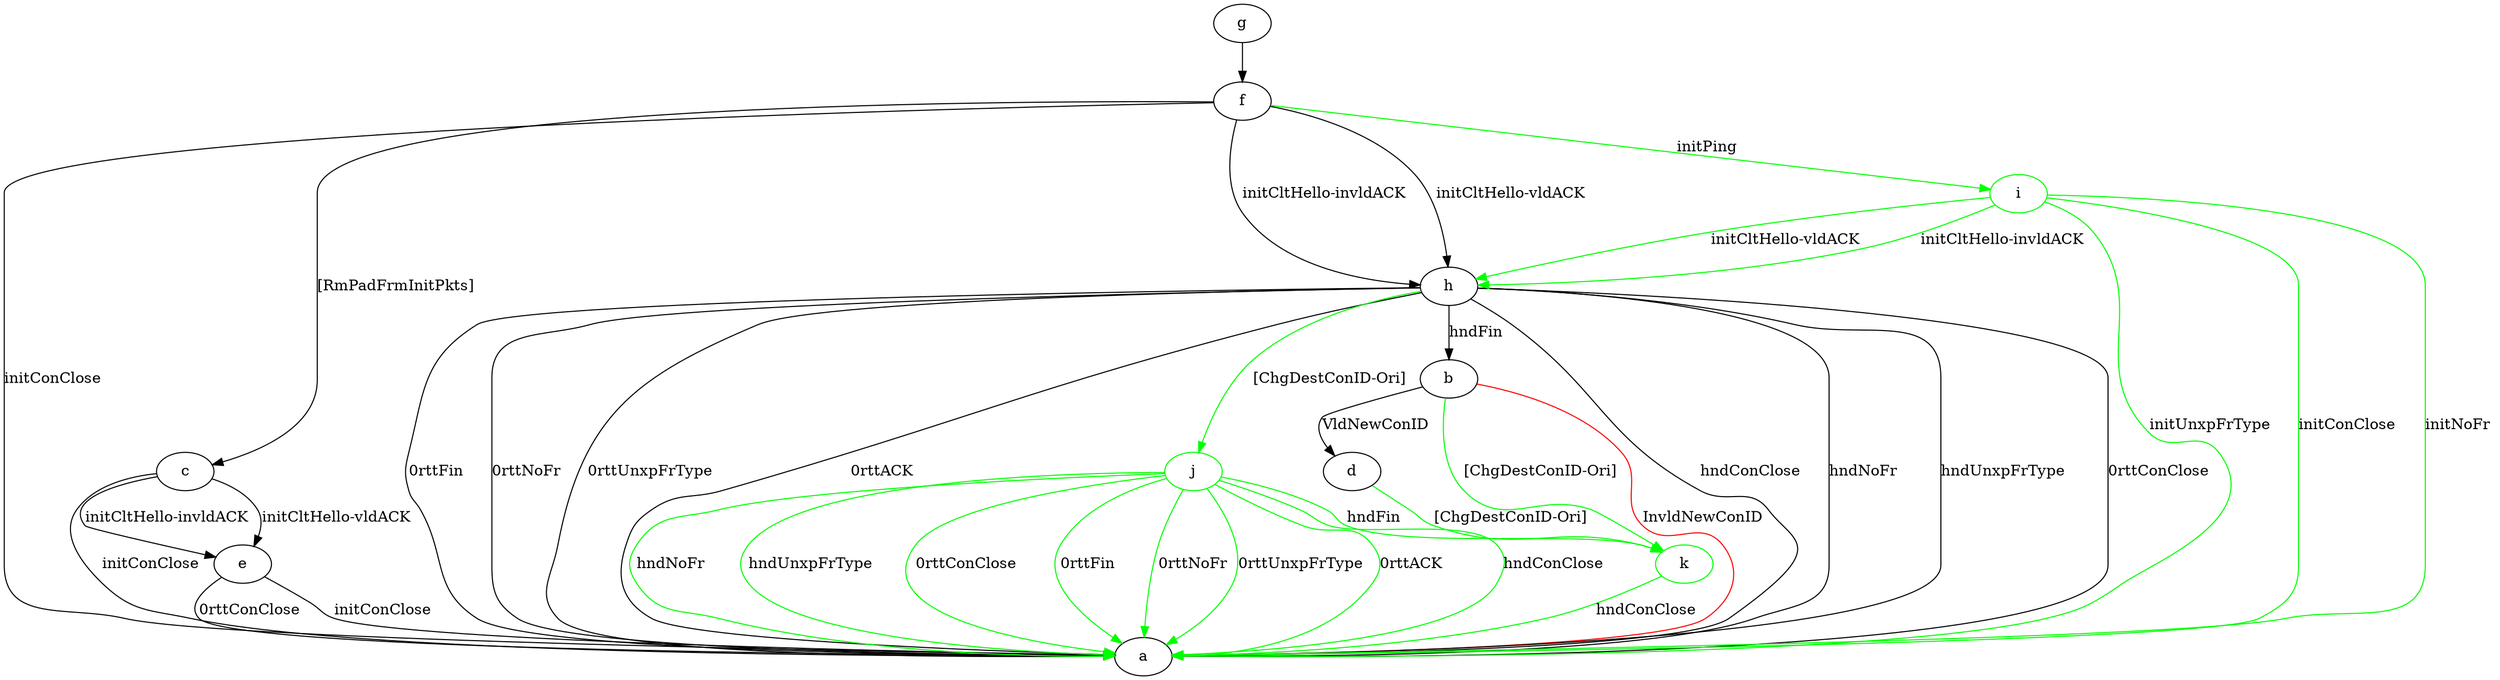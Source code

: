digraph "" {
	b -> a	[key=0,
		color=red,
		label="InvldNewConID "];
	b -> d	[key=0,
		label="VldNewConID "];
	k	[color=green];
	b -> k	[key=0,
		color=green,
		label="[ChgDestConID-Ori] "];
	c -> a	[key=0,
		label="initConClose "];
	c -> e	[key=0,
		label="initCltHello-vldACK "];
	c -> e	[key=1,
		label="initCltHello-invldACK "];
	d -> k	[key=0,
		color=green,
		label="[ChgDestConID-Ori] "];
	e -> a	[key=0,
		label="initConClose "];
	e -> a	[key=1,
		label="0rttConClose "];
	f -> a	[key=0,
		label="initConClose "];
	f -> c	[key=0,
		label="[RmPadFrmInitPkts] "];
	f -> h	[key=0,
		label="initCltHello-vldACK "];
	f -> h	[key=1,
		label="initCltHello-invldACK "];
	i	[color=green];
	f -> i	[key=0,
		color=green,
		label="initPing "];
	g -> f	[key=0];
	h -> a	[key=0,
		label="hndConClose "];
	h -> a	[key=1,
		label="hndNoFr "];
	h -> a	[key=2,
		label="hndUnxpFrType "];
	h -> a	[key=3,
		label="0rttConClose "];
	h -> a	[key=4,
		label="0rttFin "];
	h -> a	[key=5,
		label="0rttNoFr "];
	h -> a	[key=6,
		label="0rttUnxpFrType "];
	h -> a	[key=7,
		label="0rttACK "];
	h -> b	[key=0,
		label="hndFin "];
	j	[color=green];
	h -> j	[key=0,
		color=green,
		label="[ChgDestConID-Ori] "];
	i -> a	[key=0,
		color=green,
		label="initConClose "];
	i -> a	[key=1,
		color=green,
		label="initNoFr "];
	i -> a	[key=2,
		color=green,
		label="initUnxpFrType "];
	i -> h	[key=0,
		color=green,
		label="initCltHello-vldACK "];
	i -> h	[key=1,
		color=green,
		label="initCltHello-invldACK "];
	j -> a	[key=0,
		color=green,
		label="hndConClose "];
	j -> a	[key=1,
		color=green,
		label="hndNoFr "];
	j -> a	[key=2,
		color=green,
		label="hndUnxpFrType "];
	j -> a	[key=3,
		color=green,
		label="0rttConClose "];
	j -> a	[key=4,
		color=green,
		label="0rttFin "];
	j -> a	[key=5,
		color=green,
		label="0rttNoFr "];
	j -> a	[key=6,
		color=green,
		label="0rttUnxpFrType "];
	j -> a	[key=7,
		color=green,
		label="0rttACK "];
	j -> k	[key=0,
		color=green,
		label="hndFin "];
	k -> a	[key=0,
		color=green,
		label="hndConClose "];
}
